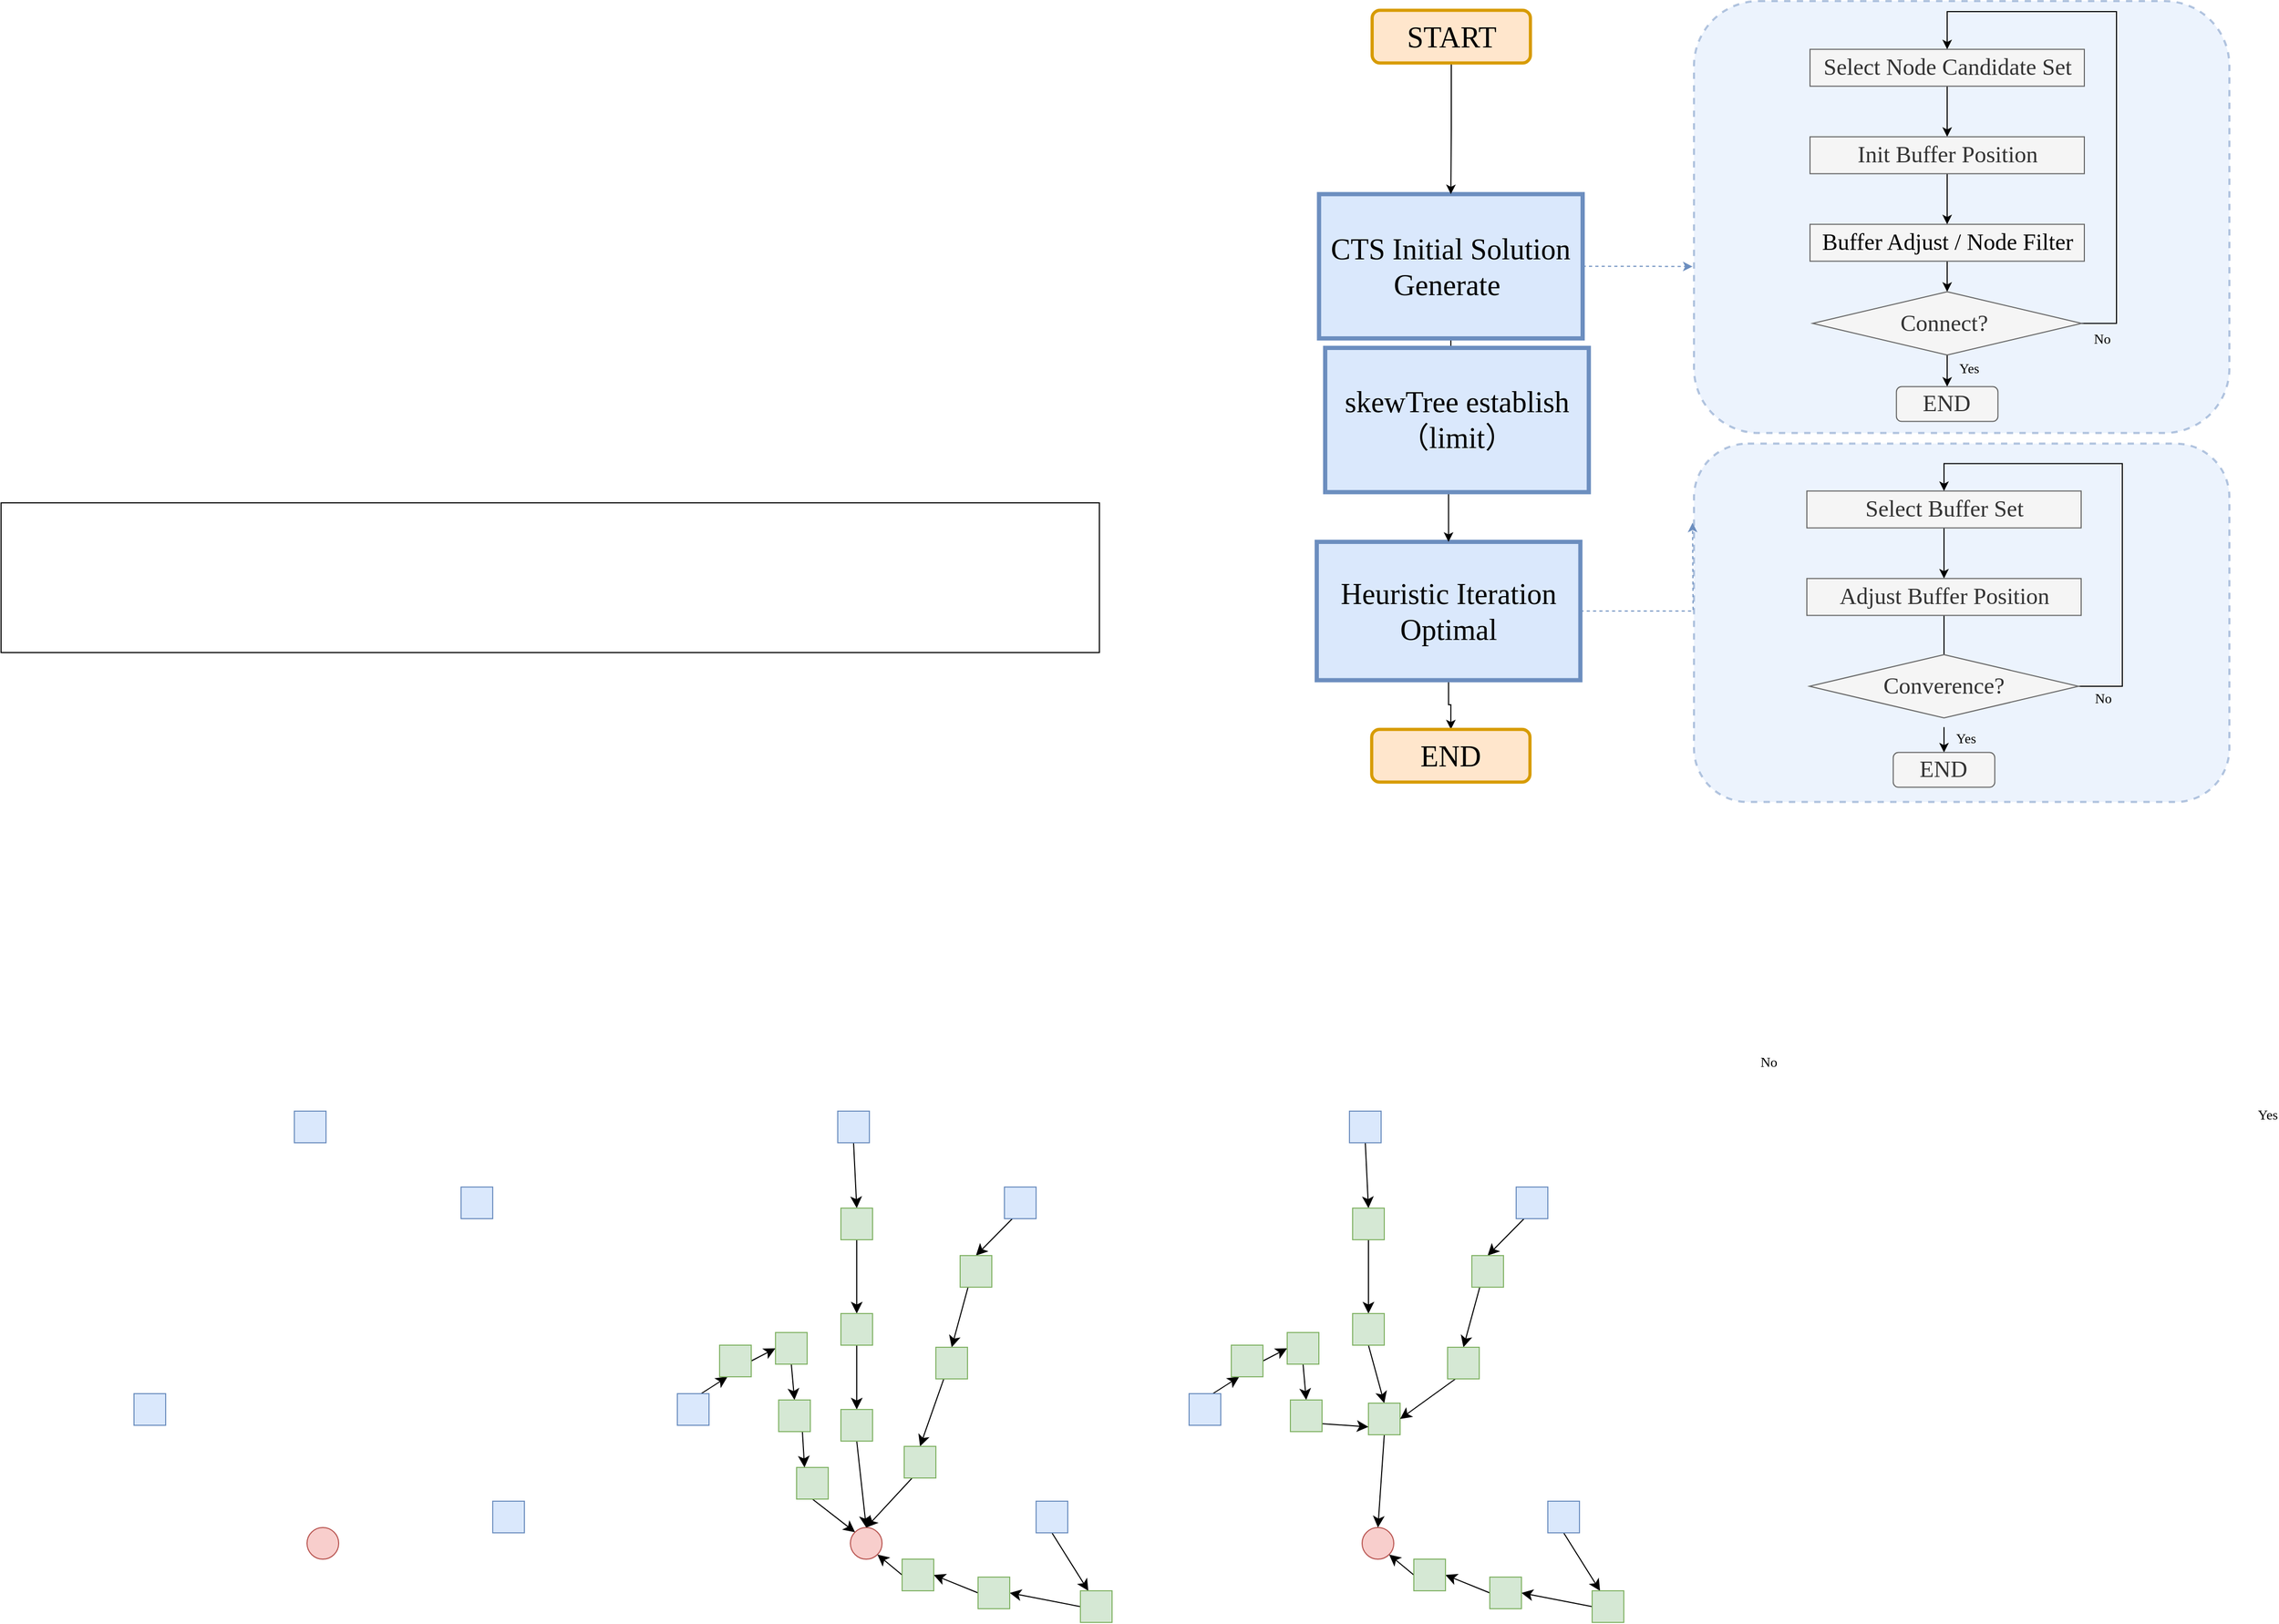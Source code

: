 <mxfile version="25.0.1">
  <diagram name="第 1 页" id="dASS6e9j6N8wEh0hIOC-">
    <mxGraphModel dx="3895" dy="4175" grid="0" gridSize="10" guides="1" tooltips="1" connect="1" arrows="1" fold="1" page="0" pageScale="1" pageWidth="827" pageHeight="1169" math="0" shadow="0">
      <root>
        <mxCell id="0" />
        <mxCell id="1" parent="0" />
        <mxCell id="iTxIIWtL8fAowcbIRyb4-96" value="" style="group" vertex="1" connectable="0" parent="1">
          <mxGeometry x="1105" y="-1247" width="931" height="762.27" as="geometry" />
        </mxCell>
        <mxCell id="iTxIIWtL8fAowcbIRyb4-97" value="" style="rounded=1;whiteSpace=wrap;html=1;fillColor=#dae8fc;strokeColor=#6c8ebf;strokeWidth=2;fontSize=22;fontFamily=Times New Roman;opacity=50;dashed=1;" vertex="1" parent="iTxIIWtL8fAowcbIRyb4-96">
          <mxGeometry x="395.5" y="419.77" width="507.5" height="340" as="geometry" />
        </mxCell>
        <mxCell id="iTxIIWtL8fAowcbIRyb4-98" value="" style="rounded=1;whiteSpace=wrap;html=1;fillColor=#dae8fc;strokeColor=#6c8ebf;strokeWidth=2;fontSize=22;fontFamily=Times New Roman;opacity=50;dashed=1;" vertex="1" parent="iTxIIWtL8fAowcbIRyb4-96">
          <mxGeometry x="395.5" width="507.5" height="409.77" as="geometry" />
        </mxCell>
        <mxCell id="iTxIIWtL8fAowcbIRyb4-99" style="edgeStyle=orthogonalEdgeStyle;rounded=0;orthogonalLoop=1;jettySize=auto;html=1;entryX=0.5;entryY=0;entryDx=0;entryDy=0;fontFamily=Times New Roman;fontSize=12;fontColor=default;" edge="1" parent="iTxIIWtL8fAowcbIRyb4-96" source="iTxIIWtL8fAowcbIRyb4-101" target="iTxIIWtL8fAowcbIRyb4-107">
          <mxGeometry relative="1" as="geometry" />
        </mxCell>
        <mxCell id="iTxIIWtL8fAowcbIRyb4-100" style="edgeStyle=orthogonalEdgeStyle;rounded=0;orthogonalLoop=1;jettySize=auto;html=1;exitX=1;exitY=0.5;exitDx=0;exitDy=0;dashed=1;fillColor=#dae8fc;strokeColor=#6c8ebf;" edge="1" parent="iTxIIWtL8fAowcbIRyb4-96" source="iTxIIWtL8fAowcbIRyb4-101">
          <mxGeometry relative="1" as="geometry">
            <mxPoint x="394.16" y="494.83" as="targetPoint" />
          </mxGeometry>
        </mxCell>
        <mxCell id="iTxIIWtL8fAowcbIRyb4-101" value="&lt;font style=&quot;font-size: 28px;&quot;&gt;Heuristic Iteration Optimal&lt;/font&gt;" style="rounded=0;whiteSpace=wrap;html=1;strokeColor=#6c8ebf;fontFamily=Times New Roman;fillColor=#dae8fc;strokeWidth=4;align=center;verticalAlign=middle;fontSize=12;fontColor=default;" vertex="1" parent="iTxIIWtL8fAowcbIRyb4-96">
          <mxGeometry x="38" y="513" width="249.84" height="131.23" as="geometry" />
        </mxCell>
        <mxCell id="iTxIIWtL8fAowcbIRyb4-102" style="edgeStyle=orthogonalEdgeStyle;rounded=0;orthogonalLoop=1;jettySize=auto;html=1;fontFamily=Times New Roman;fontSize=12;fontColor=default;" edge="1" parent="iTxIIWtL8fAowcbIRyb4-96" source="iTxIIWtL8fAowcbIRyb4-104" target="iTxIIWtL8fAowcbIRyb4-101">
          <mxGeometry relative="1" as="geometry" />
        </mxCell>
        <mxCell id="iTxIIWtL8fAowcbIRyb4-103" style="edgeStyle=orthogonalEdgeStyle;rounded=0;orthogonalLoop=1;jettySize=auto;html=1;exitX=1;exitY=0.5;exitDx=0;exitDy=0;fillColor=#dae8fc;strokeColor=#6c8ebf;dashed=1;" edge="1" parent="iTxIIWtL8fAowcbIRyb4-96" source="iTxIIWtL8fAowcbIRyb4-104">
          <mxGeometry relative="1" as="geometry">
            <mxPoint x="394.16" y="251.83" as="targetPoint" />
          </mxGeometry>
        </mxCell>
        <mxCell id="iTxIIWtL8fAowcbIRyb4-104" value="&lt;font style=&quot;font-size: 28px;&quot;&gt;CTS Initial Solution Generate&amp;nbsp;&lt;/font&gt;" style="rounded=0;whiteSpace=wrap;html=1;strokeColor=#6c8ebf;fontFamily=Times New Roman;strokeWidth=4;fillColor=#dae8fc;" vertex="1" parent="iTxIIWtL8fAowcbIRyb4-96">
          <mxGeometry x="40.16" y="183.16" width="249.84" height="136.84" as="geometry" />
        </mxCell>
        <mxCell id="iTxIIWtL8fAowcbIRyb4-105" style="edgeStyle=orthogonalEdgeStyle;rounded=0;orthogonalLoop=1;jettySize=auto;html=1;entryX=0.5;entryY=0;entryDx=0;entryDy=0;fontFamily=Times New Roman;fontSize=12;fontColor=default;" edge="1" parent="iTxIIWtL8fAowcbIRyb4-96" source="iTxIIWtL8fAowcbIRyb4-106" target="iTxIIWtL8fAowcbIRyb4-104">
          <mxGeometry relative="1" as="geometry" />
        </mxCell>
        <mxCell id="iTxIIWtL8fAowcbIRyb4-106" value="&lt;font style=&quot;font-size: 28px;&quot;&gt;START&lt;/font&gt;" style="rounded=1;whiteSpace=wrap;html=1;strokeColor=#d79b00;fontFamily=Times New Roman;fillColor=#ffe6cc;strokeWidth=3;" vertex="1" parent="iTxIIWtL8fAowcbIRyb4-96">
          <mxGeometry x="90.5" y="8.77" width="150" height="50" as="geometry" />
        </mxCell>
        <mxCell id="iTxIIWtL8fAowcbIRyb4-107" value="&lt;font style=&quot;font-size: 28px;&quot;&gt;END&lt;/font&gt;" style="rounded=1;whiteSpace=wrap;html=1;strokeColor=#d79b00;fontFamily=Times New Roman;align=center;verticalAlign=middle;fontSize=12;fillColor=#ffe6cc;strokeWidth=3;" vertex="1" parent="iTxIIWtL8fAowcbIRyb4-96">
          <mxGeometry x="90.08" y="690.83" width="150" height="50" as="geometry" />
        </mxCell>
        <mxCell id="iTxIIWtL8fAowcbIRyb4-108" style="edgeStyle=orthogonalEdgeStyle;rounded=0;orthogonalLoop=1;jettySize=auto;html=1;exitX=0.5;exitY=1;exitDx=0;exitDy=0;fontFamily=Times New Roman;" edge="1" parent="iTxIIWtL8fAowcbIRyb4-96" source="iTxIIWtL8fAowcbIRyb4-109" target="iTxIIWtL8fAowcbIRyb4-113">
          <mxGeometry relative="1" as="geometry" />
        </mxCell>
        <mxCell id="iTxIIWtL8fAowcbIRyb4-109" value="&lt;span&gt;Select Node Candidate Set&lt;/span&gt;" style="rounded=0;whiteSpace=wrap;html=1;strokeColor=#666666;fontFamily=Times New Roman;fontSize=22;fillColor=#f5f5f5;fontColor=#333333;" vertex="1" parent="iTxIIWtL8fAowcbIRyb4-96">
          <mxGeometry x="505.5" y="45.77" width="260" height="35" as="geometry" />
        </mxCell>
        <mxCell id="iTxIIWtL8fAowcbIRyb4-110" style="edgeStyle=orthogonalEdgeStyle;rounded=0;orthogonalLoop=1;jettySize=auto;html=1;exitX=0.5;exitY=1;exitDx=0;exitDy=0;fontFamily=Times New Roman;" edge="1" parent="iTxIIWtL8fAowcbIRyb4-96" source="iTxIIWtL8fAowcbIRyb4-111" target="iTxIIWtL8fAowcbIRyb4-118">
          <mxGeometry relative="1" as="geometry" />
        </mxCell>
        <mxCell id="iTxIIWtL8fAowcbIRyb4-111" value="&lt;span style=&quot;color: rgb(0, 0, 0); text-align: left;&quot;&gt;&lt;font face=&quot;Times New Roman&quot;&gt;Buffer Adjust / Node Filter&lt;/font&gt;&lt;/span&gt;" style="rounded=0;whiteSpace=wrap;html=1;strokeColor=#666666;fontFamily=Times New Roman;fontSize=22;fillColor=#f5f5f5;fontColor=#333333;align=center;verticalAlign=middle;" vertex="1" parent="iTxIIWtL8fAowcbIRyb4-96">
          <mxGeometry x="505.5" y="211.77" width="260" height="35" as="geometry" />
        </mxCell>
        <mxCell id="iTxIIWtL8fAowcbIRyb4-112" style="edgeStyle=orthogonalEdgeStyle;rounded=0;orthogonalLoop=1;jettySize=auto;html=1;exitX=0.5;exitY=1;exitDx=0;exitDy=0;fontFamily=Times New Roman;" edge="1" parent="iTxIIWtL8fAowcbIRyb4-96" source="iTxIIWtL8fAowcbIRyb4-113" target="iTxIIWtL8fAowcbIRyb4-111">
          <mxGeometry relative="1" as="geometry" />
        </mxCell>
        <mxCell id="iTxIIWtL8fAowcbIRyb4-113" value="Init Buffer Position" style="rounded=0;whiteSpace=wrap;html=1;strokeColor=#666666;fontFamily=Times New Roman;fontSize=22;fillColor=#f5f5f5;fontColor=#333333;" vertex="1" parent="iTxIIWtL8fAowcbIRyb4-96">
          <mxGeometry x="505.5" y="128.77" width="260" height="35" as="geometry" />
        </mxCell>
        <mxCell id="iTxIIWtL8fAowcbIRyb4-114" style="edgeStyle=orthogonalEdgeStyle;rounded=0;orthogonalLoop=1;jettySize=auto;html=1;exitX=0.5;exitY=1;exitDx=0;exitDy=0;entryX=0.5;entryY=0;entryDx=0;entryDy=0;fontFamily=Times New Roman;" edge="1" parent="iTxIIWtL8fAowcbIRyb4-96" source="iTxIIWtL8fAowcbIRyb4-118" target="iTxIIWtL8fAowcbIRyb4-119">
          <mxGeometry relative="1" as="geometry" />
        </mxCell>
        <mxCell id="iTxIIWtL8fAowcbIRyb4-115" value="&lt;font style=&quot;font-size: 13px;&quot;&gt;Yes&lt;/font&gt;" style="edgeLabel;html=1;align=center;verticalAlign=middle;resizable=0;points=[];fontFamily=Times New Roman;labelBackgroundColor=none;" vertex="1" connectable="0" parent="iTxIIWtL8fAowcbIRyb4-114">
          <mxGeometry x="-0.207" y="3" relative="1" as="geometry">
            <mxPoint x="17" as="offset" />
          </mxGeometry>
        </mxCell>
        <mxCell id="iTxIIWtL8fAowcbIRyb4-116" style="edgeStyle=orthogonalEdgeStyle;rounded=0;orthogonalLoop=1;jettySize=auto;html=1;exitX=1;exitY=0.5;exitDx=0;exitDy=0;fontFamily=Times New Roman;entryX=0.5;entryY=0;entryDx=0;entryDy=0;" edge="1" parent="iTxIIWtL8fAowcbIRyb4-96" source="iTxIIWtL8fAowcbIRyb4-118" target="iTxIIWtL8fAowcbIRyb4-109">
          <mxGeometry relative="1" as="geometry">
            <mxPoint x="635.5" y="19.77" as="targetPoint" />
            <Array as="points">
              <mxPoint x="796" y="306" />
              <mxPoint x="796" y="10" />
              <mxPoint x="636" y="10" />
            </Array>
          </mxGeometry>
        </mxCell>
        <mxCell id="iTxIIWtL8fAowcbIRyb4-117" value="No" style="edgeLabel;html=1;align=center;verticalAlign=middle;resizable=0;points=[];labelBackgroundColor=none;fontFamily=Times New Roman;fontSize=13;" vertex="1" connectable="0" parent="iTxIIWtL8fAowcbIRyb4-116">
          <mxGeometry x="-0.2" y="-1" relative="1" as="geometry">
            <mxPoint x="-15" y="191" as="offset" />
          </mxGeometry>
        </mxCell>
        <mxCell id="iTxIIWtL8fAowcbIRyb4-118" value="Connect?&amp;nbsp;" style="rhombus;whiteSpace=wrap;html=1;fontSize=22;fontFamily=Times New Roman;fillColor=#f5f5f5;fontColor=#333333;strokeColor=#666666;" vertex="1" parent="iTxIIWtL8fAowcbIRyb4-96">
          <mxGeometry x="508" y="275.77" width="255" height="60" as="geometry" />
        </mxCell>
        <mxCell id="iTxIIWtL8fAowcbIRyb4-119" value="&lt;span&gt;END&lt;/span&gt;" style="rounded=1;whiteSpace=wrap;html=1;strokeColor=#666666;fontFamily=Times New Roman;fontSize=22;fillColor=#f5f5f5;fontColor=#333333;" vertex="1" parent="iTxIIWtL8fAowcbIRyb4-96">
          <mxGeometry x="587.38" y="365.77" width="96.25" height="33" as="geometry" />
        </mxCell>
        <mxCell id="iTxIIWtL8fAowcbIRyb4-120" value="" style="group" vertex="1" connectable="0" parent="iTxIIWtL8fAowcbIRyb4-96">
          <mxGeometry x="502.5" y="428.77" width="308" height="317" as="geometry" />
        </mxCell>
        <mxCell id="iTxIIWtL8fAowcbIRyb4-121" style="edgeStyle=orthogonalEdgeStyle;rounded=0;orthogonalLoop=1;jettySize=auto;html=1;exitX=0.5;exitY=1;exitDx=0;exitDy=0;fontFamily=Times New Roman;" edge="1" parent="iTxIIWtL8fAowcbIRyb4-120" source="iTxIIWtL8fAowcbIRyb4-122" target="iTxIIWtL8fAowcbIRyb4-124">
          <mxGeometry relative="1" as="geometry" />
        </mxCell>
        <mxCell id="iTxIIWtL8fAowcbIRyb4-122" value="&lt;span&gt;Select Buffer Set&lt;/span&gt;" style="rounded=0;whiteSpace=wrap;html=1;strokeColor=#666666;fontFamily=Times New Roman;fontSize=22;container=0;fillColor=#f5f5f5;fontColor=#333333;" vertex="1" parent="iTxIIWtL8fAowcbIRyb4-120">
          <mxGeometry y="36" width="260" height="35" as="geometry" />
        </mxCell>
        <mxCell id="iTxIIWtL8fAowcbIRyb4-123" style="edgeStyle=orthogonalEdgeStyle;rounded=0;orthogonalLoop=1;jettySize=auto;html=1;exitX=0.5;exitY=1;exitDx=0;exitDy=0;fontFamily=Times New Roman;" edge="1" parent="iTxIIWtL8fAowcbIRyb4-120" source="iTxIIWtL8fAowcbIRyb4-124">
          <mxGeometry relative="1" as="geometry">
            <mxPoint x="130" y="202" as="targetPoint" />
          </mxGeometry>
        </mxCell>
        <mxCell id="iTxIIWtL8fAowcbIRyb4-124" value="&lt;span&gt;Adjust Buffer Position&lt;/span&gt;" style="rounded=0;whiteSpace=wrap;html=1;strokeColor=#666666;fontFamily=Times New Roman;fontSize=22;container=0;fillColor=#f5f5f5;fontColor=#333333;" vertex="1" parent="iTxIIWtL8fAowcbIRyb4-120">
          <mxGeometry y="119" width="260" height="35" as="geometry" />
        </mxCell>
        <mxCell id="iTxIIWtL8fAowcbIRyb4-125" style="edgeStyle=orthogonalEdgeStyle;rounded=0;orthogonalLoop=1;jettySize=auto;html=1;exitX=0.5;exitY=1;exitDx=0;exitDy=0;entryX=0.5;entryY=0;entryDx=0;entryDy=0;fontFamily=Times New Roman;" edge="1" parent="iTxIIWtL8fAowcbIRyb4-120" target="iTxIIWtL8fAowcbIRyb4-129">
          <mxGeometry relative="1" as="geometry">
            <mxPoint x="130" y="260" as="sourcePoint" />
          </mxGeometry>
        </mxCell>
        <mxCell id="iTxIIWtL8fAowcbIRyb4-126" value="Yes" style="edgeLabel;html=1;align=center;verticalAlign=middle;resizable=0;points=[];fontFamily=Times New Roman;container=0;labelBackgroundColor=none;fontSize=13;" vertex="1" connectable="0" parent="iTxIIWtL8fAowcbIRyb4-125">
          <mxGeometry x="-0.207" y="3" relative="1" as="geometry">
            <mxPoint x="17" as="offset" />
          </mxGeometry>
        </mxCell>
        <mxCell id="iTxIIWtL8fAowcbIRyb4-127" style="edgeStyle=orthogonalEdgeStyle;rounded=0;orthogonalLoop=1;jettySize=auto;html=1;exitX=1;exitY=0.5;exitDx=0;exitDy=0;fontFamily=Times New Roman;entryX=0.5;entryY=0;entryDx=0;entryDy=0;" edge="1" parent="iTxIIWtL8fAowcbIRyb4-120" source="iTxIIWtL8fAowcbIRyb4-130" target="iTxIIWtL8fAowcbIRyb4-122">
          <mxGeometry relative="1" as="geometry">
            <mxPoint x="130" y="10" as="targetPoint" />
            <Array as="points">
              <mxPoint x="299" y="221" />
              <mxPoint x="299" y="10" />
              <mxPoint x="130" y="10" />
            </Array>
            <mxPoint x="257.5" y="302" as="sourcePoint" />
          </mxGeometry>
        </mxCell>
        <mxCell id="iTxIIWtL8fAowcbIRyb4-128" value="No" style="edgeLabel;html=1;align=center;verticalAlign=middle;resizable=0;points=[];labelBackgroundColor=none;fontFamily=Times New Roman;fontSize=13;" vertex="1" connectable="0" parent="iTxIIWtL8fAowcbIRyb4-127">
          <mxGeometry x="-0.215" y="2" relative="1" as="geometry">
            <mxPoint x="-17" y="145" as="offset" />
          </mxGeometry>
        </mxCell>
        <mxCell id="iTxIIWtL8fAowcbIRyb4-129" value="&lt;span&gt;END&lt;/span&gt;" style="rounded=1;whiteSpace=wrap;html=1;strokeColor=#666666;fontFamily=Times New Roman;fontSize=22;container=0;fillColor=#f5f5f5;fontColor=#333333;" vertex="1" parent="iTxIIWtL8fAowcbIRyb4-120">
          <mxGeometry x="81.88" y="284" width="96.25" height="33" as="geometry" />
        </mxCell>
        <mxCell id="iTxIIWtL8fAowcbIRyb4-130" value="Converence?" style="rhombus;whiteSpace=wrap;html=1;fontSize=22;fontFamily=Times New Roman;fillColor=#f5f5f5;fontColor=#333333;strokeColor=#666666;" vertex="1" parent="iTxIIWtL8fAowcbIRyb4-120">
          <mxGeometry x="2.5" y="191.23" width="255" height="60" as="geometry" />
        </mxCell>
        <mxCell id="iTxIIWtL8fAowcbIRyb4-168" value="&lt;font style=&quot;font-size: 28px;&quot;&gt;skewTree establish&lt;br&gt;（limit）&lt;/font&gt;" style="rounded=0;whiteSpace=wrap;html=1;strokeColor=#6c8ebf;fontFamily=Times New Roman;strokeWidth=4;fillColor=#dae8fc;" vertex="1" parent="iTxIIWtL8fAowcbIRyb4-96">
          <mxGeometry x="46" y="329.0" width="249.84" height="136.84" as="geometry" />
        </mxCell>
        <mxCell id="iTxIIWtL8fAowcbIRyb4-131" value="No" style="edgeLabel;html=1;align=center;verticalAlign=middle;resizable=0;points=[];labelBackgroundColor=none;fontFamily=Times New Roman;fontSize=13;" vertex="1" connectable="0" parent="1">
          <mxGeometry x="1449.42" y="-718.167" as="geometry">
            <mxPoint x="121" y="477" as="offset" />
          </mxGeometry>
        </mxCell>
        <mxCell id="iTxIIWtL8fAowcbIRyb4-132" value="Yes" style="edgeLabel;html=1;align=center;verticalAlign=middle;resizable=0;points=[];labelBackgroundColor=none;fontFamily=Times New Roman;fontSize=13;" vertex="1" connectable="0" parent="1">
          <mxGeometry x="1923.16" y="-668.167" as="geometry">
            <mxPoint x="121" y="477" as="offset" />
          </mxGeometry>
        </mxCell>
        <mxCell id="iTxIIWtL8fAowcbIRyb4-183" value="" style="rounded=0;whiteSpace=wrap;html=1;" vertex="1" parent="1">
          <mxGeometry x="-104" y="-771" width="1041" height="142" as="geometry" />
        </mxCell>
        <mxCell id="iTxIIWtL8fAowcbIRyb4-268" value="" style="group" vertex="1" connectable="0" parent="1">
          <mxGeometry x="537" y="-194" width="412" height="485" as="geometry" />
        </mxCell>
        <mxCell id="iTxIIWtL8fAowcbIRyb4-29" style="edgeStyle=none;curved=1;rounded=0;orthogonalLoop=1;jettySize=auto;html=1;exitX=0.5;exitY=1;exitDx=0;exitDy=0;entryX=0.5;entryY=0;entryDx=0;entryDy=0;fontSize=12;startSize=8;endSize=8;" edge="1" parent="iTxIIWtL8fAowcbIRyb4-268" source="iTxIIWtL8fAowcbIRyb4-20" target="iTxIIWtL8fAowcbIRyb4-26">
          <mxGeometry relative="1" as="geometry" />
        </mxCell>
        <mxCell id="iTxIIWtL8fAowcbIRyb4-20" value="" style="rounded=0;whiteSpace=wrap;html=1;fillColor=#dae8fc;strokeColor=#6c8ebf;" vertex="1" parent="iTxIIWtL8fAowcbIRyb4-268">
          <mxGeometry x="152" width="30" height="30" as="geometry" />
        </mxCell>
        <mxCell id="iTxIIWtL8fAowcbIRyb4-225" style="edgeStyle=none;curved=1;rounded=0;orthogonalLoop=1;jettySize=auto;html=1;exitX=0.25;exitY=1;exitDx=0;exitDy=0;entryX=0.5;entryY=0;entryDx=0;entryDy=0;fontSize=12;startSize=8;endSize=8;" edge="1" parent="iTxIIWtL8fAowcbIRyb4-268" source="iTxIIWtL8fAowcbIRyb4-21" target="iTxIIWtL8fAowcbIRyb4-197">
          <mxGeometry relative="1" as="geometry" />
        </mxCell>
        <mxCell id="iTxIIWtL8fAowcbIRyb4-21" value="" style="rounded=0;whiteSpace=wrap;html=1;fillColor=#dae8fc;strokeColor=#6c8ebf;" vertex="1" parent="iTxIIWtL8fAowcbIRyb4-268">
          <mxGeometry x="310" y="72" width="30" height="30" as="geometry" />
        </mxCell>
        <mxCell id="iTxIIWtL8fAowcbIRyb4-211" style="edgeStyle=none;curved=1;rounded=0;orthogonalLoop=1;jettySize=auto;html=1;exitX=0.75;exitY=0;exitDx=0;exitDy=0;entryX=0.25;entryY=1;entryDx=0;entryDy=0;fontSize=12;startSize=8;endSize=8;" edge="1" parent="iTxIIWtL8fAowcbIRyb4-268" source="iTxIIWtL8fAowcbIRyb4-23" target="iTxIIWtL8fAowcbIRyb4-191">
          <mxGeometry relative="1" as="geometry" />
        </mxCell>
        <mxCell id="iTxIIWtL8fAowcbIRyb4-23" value="" style="rounded=0;whiteSpace=wrap;html=1;fillColor=#dae8fc;strokeColor=#6c8ebf;" vertex="1" parent="iTxIIWtL8fAowcbIRyb4-268">
          <mxGeometry y="268" width="30" height="30" as="geometry" />
        </mxCell>
        <mxCell id="iTxIIWtL8fAowcbIRyb4-24" value="" style="ellipse;whiteSpace=wrap;html=1;aspect=fixed;fillColor=#f8cecc;strokeColor=#b85450;" vertex="1" parent="iTxIIWtL8fAowcbIRyb4-268">
          <mxGeometry x="164" y="395" width="30" height="30" as="geometry" />
        </mxCell>
        <mxCell id="iTxIIWtL8fAowcbIRyb4-229" style="edgeStyle=none;curved=1;rounded=0;orthogonalLoop=1;jettySize=auto;html=1;exitX=0.5;exitY=1;exitDx=0;exitDy=0;entryX=0.25;entryY=0;entryDx=0;entryDy=0;fontSize=12;startSize=8;endSize=8;" edge="1" parent="iTxIIWtL8fAowcbIRyb4-268" source="iTxIIWtL8fAowcbIRyb4-25" target="iTxIIWtL8fAowcbIRyb4-201">
          <mxGeometry relative="1" as="geometry" />
        </mxCell>
        <mxCell id="iTxIIWtL8fAowcbIRyb4-25" value="" style="rounded=0;whiteSpace=wrap;html=1;fillColor=#dae8fc;strokeColor=#6c8ebf;" vertex="1" parent="iTxIIWtL8fAowcbIRyb4-268">
          <mxGeometry x="340" y="370" width="30" height="30" as="geometry" />
        </mxCell>
        <mxCell id="iTxIIWtL8fAowcbIRyb4-30" style="edgeStyle=none;curved=1;rounded=0;orthogonalLoop=1;jettySize=auto;html=1;exitX=0.5;exitY=1;exitDx=0;exitDy=0;entryX=0.5;entryY=0;entryDx=0;entryDy=0;fontSize=12;startSize=8;endSize=8;" edge="1" parent="iTxIIWtL8fAowcbIRyb4-268" source="iTxIIWtL8fAowcbIRyb4-26" target="iTxIIWtL8fAowcbIRyb4-27">
          <mxGeometry relative="1" as="geometry" />
        </mxCell>
        <mxCell id="iTxIIWtL8fAowcbIRyb4-26" value="" style="rounded=0;whiteSpace=wrap;html=1;fillColor=#d5e8d4;strokeColor=#82b366;" vertex="1" parent="iTxIIWtL8fAowcbIRyb4-268">
          <mxGeometry x="155" y="92" width="30" height="30" as="geometry" />
        </mxCell>
        <mxCell id="iTxIIWtL8fAowcbIRyb4-31" style="edgeStyle=none;curved=1;rounded=0;orthogonalLoop=1;jettySize=auto;html=1;exitX=0.5;exitY=1;exitDx=0;exitDy=0;entryX=0.5;entryY=0;entryDx=0;entryDy=0;fontSize=12;startSize=8;endSize=8;" edge="1" parent="iTxIIWtL8fAowcbIRyb4-268" source="iTxIIWtL8fAowcbIRyb4-27" target="iTxIIWtL8fAowcbIRyb4-28">
          <mxGeometry relative="1" as="geometry" />
        </mxCell>
        <mxCell id="iTxIIWtL8fAowcbIRyb4-27" value="" style="rounded=0;whiteSpace=wrap;html=1;fillColor=#d5e8d4;strokeColor=#82b366;" vertex="1" parent="iTxIIWtL8fAowcbIRyb4-268">
          <mxGeometry x="155" y="192" width="30" height="30" as="geometry" />
        </mxCell>
        <mxCell id="iTxIIWtL8fAowcbIRyb4-32" style="edgeStyle=none;curved=1;rounded=0;orthogonalLoop=1;jettySize=auto;html=1;exitX=0.5;exitY=1;exitDx=0;exitDy=0;fontSize=12;startSize=8;endSize=8;entryX=0.5;entryY=0;entryDx=0;entryDy=0;" edge="1" parent="iTxIIWtL8fAowcbIRyb4-268" source="iTxIIWtL8fAowcbIRyb4-28" target="iTxIIWtL8fAowcbIRyb4-24">
          <mxGeometry relative="1" as="geometry">
            <mxPoint x="179" y="401" as="targetPoint" />
          </mxGeometry>
        </mxCell>
        <mxCell id="iTxIIWtL8fAowcbIRyb4-28" value="" style="rounded=0;whiteSpace=wrap;html=1;fillColor=#d5e8d4;strokeColor=#82b366;" vertex="1" parent="iTxIIWtL8fAowcbIRyb4-268">
          <mxGeometry x="155" y="283" width="30" height="30" as="geometry" />
        </mxCell>
        <mxCell id="iTxIIWtL8fAowcbIRyb4-217" style="edgeStyle=none;curved=1;rounded=0;orthogonalLoop=1;jettySize=auto;html=1;exitX=1;exitY=0.5;exitDx=0;exitDy=0;entryX=0;entryY=0.5;entryDx=0;entryDy=0;fontSize=12;startSize=8;endSize=8;" edge="1" parent="iTxIIWtL8fAowcbIRyb4-268" source="iTxIIWtL8fAowcbIRyb4-191" target="iTxIIWtL8fAowcbIRyb4-192">
          <mxGeometry relative="1" as="geometry" />
        </mxCell>
        <mxCell id="iTxIIWtL8fAowcbIRyb4-191" value="" style="rounded=0;whiteSpace=wrap;html=1;fillColor=#d5e8d4;strokeColor=#82b366;" vertex="1" parent="iTxIIWtL8fAowcbIRyb4-268">
          <mxGeometry x="40" y="222" width="30" height="30" as="geometry" />
        </mxCell>
        <mxCell id="iTxIIWtL8fAowcbIRyb4-220" style="edgeStyle=none;curved=1;rounded=0;orthogonalLoop=1;jettySize=auto;html=1;exitX=0.5;exitY=1;exitDx=0;exitDy=0;entryX=0.5;entryY=0;entryDx=0;entryDy=0;fontSize=12;startSize=8;endSize=8;" edge="1" parent="iTxIIWtL8fAowcbIRyb4-268" source="iTxIIWtL8fAowcbIRyb4-192" target="iTxIIWtL8fAowcbIRyb4-196">
          <mxGeometry relative="1" as="geometry" />
        </mxCell>
        <mxCell id="iTxIIWtL8fAowcbIRyb4-192" value="" style="rounded=0;whiteSpace=wrap;html=1;fillColor=#d5e8d4;strokeColor=#82b366;" vertex="1" parent="iTxIIWtL8fAowcbIRyb4-268">
          <mxGeometry x="93" y="210" width="30" height="30" as="geometry" />
        </mxCell>
        <mxCell id="iTxIIWtL8fAowcbIRyb4-222" style="edgeStyle=none;curved=1;rounded=0;orthogonalLoop=1;jettySize=auto;html=1;exitX=0.5;exitY=1;exitDx=0;exitDy=0;entryX=0;entryY=0;entryDx=0;entryDy=0;fontSize=12;startSize=8;endSize=8;" edge="1" parent="iTxIIWtL8fAowcbIRyb4-268" source="iTxIIWtL8fAowcbIRyb4-193" target="iTxIIWtL8fAowcbIRyb4-24">
          <mxGeometry relative="1" as="geometry" />
        </mxCell>
        <mxCell id="iTxIIWtL8fAowcbIRyb4-193" value="" style="rounded=0;whiteSpace=wrap;html=1;fillColor=#d5e8d4;strokeColor=#82b366;" vertex="1" parent="iTxIIWtL8fAowcbIRyb4-268">
          <mxGeometry x="113" y="338" width="30" height="30" as="geometry" />
        </mxCell>
        <mxCell id="iTxIIWtL8fAowcbIRyb4-224" style="edgeStyle=none;curved=1;rounded=0;orthogonalLoop=1;jettySize=auto;html=1;exitX=0.75;exitY=1;exitDx=0;exitDy=0;entryX=0.25;entryY=0;entryDx=0;entryDy=0;fontSize=12;startSize=8;endSize=8;" edge="1" parent="iTxIIWtL8fAowcbIRyb4-268" source="iTxIIWtL8fAowcbIRyb4-196" target="iTxIIWtL8fAowcbIRyb4-193">
          <mxGeometry relative="1" as="geometry" />
        </mxCell>
        <mxCell id="iTxIIWtL8fAowcbIRyb4-196" value="" style="rounded=0;whiteSpace=wrap;html=1;fillColor=#d5e8d4;strokeColor=#82b366;" vertex="1" parent="iTxIIWtL8fAowcbIRyb4-268">
          <mxGeometry x="96" y="274" width="30" height="30" as="geometry" />
        </mxCell>
        <mxCell id="iTxIIWtL8fAowcbIRyb4-226" style="edgeStyle=none;curved=1;rounded=0;orthogonalLoop=1;jettySize=auto;html=1;exitX=0.25;exitY=1;exitDx=0;exitDy=0;entryX=0.5;entryY=0;entryDx=0;entryDy=0;fontSize=12;startSize=8;endSize=8;" edge="1" parent="iTxIIWtL8fAowcbIRyb4-268" source="iTxIIWtL8fAowcbIRyb4-197" target="iTxIIWtL8fAowcbIRyb4-198">
          <mxGeometry relative="1" as="geometry" />
        </mxCell>
        <mxCell id="iTxIIWtL8fAowcbIRyb4-197" value="" style="rounded=0;whiteSpace=wrap;html=1;fillColor=#d5e8d4;strokeColor=#82b366;" vertex="1" parent="iTxIIWtL8fAowcbIRyb4-268">
          <mxGeometry x="268" y="137" width="30" height="30" as="geometry" />
        </mxCell>
        <mxCell id="iTxIIWtL8fAowcbIRyb4-227" style="edgeStyle=none;curved=1;rounded=0;orthogonalLoop=1;jettySize=auto;html=1;exitX=0.25;exitY=1;exitDx=0;exitDy=0;entryX=0.5;entryY=0;entryDx=0;entryDy=0;fontSize=12;startSize=8;endSize=8;" edge="1" parent="iTxIIWtL8fAowcbIRyb4-268" source="iTxIIWtL8fAowcbIRyb4-198" target="iTxIIWtL8fAowcbIRyb4-199">
          <mxGeometry relative="1" as="geometry" />
        </mxCell>
        <mxCell id="iTxIIWtL8fAowcbIRyb4-198" value="" style="rounded=0;whiteSpace=wrap;html=1;fillColor=#d5e8d4;strokeColor=#82b366;" vertex="1" parent="iTxIIWtL8fAowcbIRyb4-268">
          <mxGeometry x="245" y="224" width="30" height="30" as="geometry" />
        </mxCell>
        <mxCell id="iTxIIWtL8fAowcbIRyb4-228" style="edgeStyle=none;curved=1;rounded=0;orthogonalLoop=1;jettySize=auto;html=1;exitX=0.25;exitY=1;exitDx=0;exitDy=0;fontSize=12;startSize=8;endSize=8;" edge="1" parent="iTxIIWtL8fAowcbIRyb4-268" source="iTxIIWtL8fAowcbIRyb4-199">
          <mxGeometry relative="1" as="geometry">
            <mxPoint x="179.015" y="394.949" as="targetPoint" />
          </mxGeometry>
        </mxCell>
        <mxCell id="iTxIIWtL8fAowcbIRyb4-199" value="" style="rounded=0;whiteSpace=wrap;html=1;fillColor=#d5e8d4;strokeColor=#82b366;" vertex="1" parent="iTxIIWtL8fAowcbIRyb4-268">
          <mxGeometry x="215" y="318" width="30" height="30" as="geometry" />
        </mxCell>
        <mxCell id="iTxIIWtL8fAowcbIRyb4-230" style="edgeStyle=none;curved=1;rounded=0;orthogonalLoop=1;jettySize=auto;html=1;exitX=0;exitY=0.5;exitDx=0;exitDy=0;entryX=1;entryY=0.5;entryDx=0;entryDy=0;fontSize=12;startSize=8;endSize=8;" edge="1" parent="iTxIIWtL8fAowcbIRyb4-268" source="iTxIIWtL8fAowcbIRyb4-201" target="iTxIIWtL8fAowcbIRyb4-202">
          <mxGeometry relative="1" as="geometry" />
        </mxCell>
        <mxCell id="iTxIIWtL8fAowcbIRyb4-201" value="" style="rounded=0;whiteSpace=wrap;html=1;fillColor=#d5e8d4;strokeColor=#82b366;" vertex="1" parent="iTxIIWtL8fAowcbIRyb4-268">
          <mxGeometry x="382" y="455" width="30" height="30" as="geometry" />
        </mxCell>
        <mxCell id="iTxIIWtL8fAowcbIRyb4-231" style="edgeStyle=none;curved=1;rounded=0;orthogonalLoop=1;jettySize=auto;html=1;exitX=0;exitY=0.5;exitDx=0;exitDy=0;entryX=1;entryY=0.5;entryDx=0;entryDy=0;fontSize=12;startSize=8;endSize=8;" edge="1" parent="iTxIIWtL8fAowcbIRyb4-268" source="iTxIIWtL8fAowcbIRyb4-202" target="iTxIIWtL8fAowcbIRyb4-203">
          <mxGeometry relative="1" as="geometry" />
        </mxCell>
        <mxCell id="iTxIIWtL8fAowcbIRyb4-202" value="" style="rounded=0;whiteSpace=wrap;html=1;fillColor=#d5e8d4;strokeColor=#82b366;" vertex="1" parent="iTxIIWtL8fAowcbIRyb4-268">
          <mxGeometry x="285" y="442" width="30" height="30" as="geometry" />
        </mxCell>
        <mxCell id="iTxIIWtL8fAowcbIRyb4-232" style="edgeStyle=none;curved=1;rounded=0;orthogonalLoop=1;jettySize=auto;html=1;exitX=0;exitY=0.5;exitDx=0;exitDy=0;entryX=1;entryY=1;entryDx=0;entryDy=0;fontSize=12;startSize=8;endSize=8;" edge="1" parent="iTxIIWtL8fAowcbIRyb4-268" source="iTxIIWtL8fAowcbIRyb4-203" target="iTxIIWtL8fAowcbIRyb4-24">
          <mxGeometry relative="1" as="geometry" />
        </mxCell>
        <mxCell id="iTxIIWtL8fAowcbIRyb4-203" value="" style="rounded=0;whiteSpace=wrap;html=1;fillColor=#d5e8d4;strokeColor=#82b366;" vertex="1" parent="iTxIIWtL8fAowcbIRyb4-268">
          <mxGeometry x="213" y="425" width="30" height="30" as="geometry" />
        </mxCell>
        <mxCell id="iTxIIWtL8fAowcbIRyb4-269" value="" style="group" vertex="1" connectable="0" parent="1">
          <mxGeometry x="22" y="-194" width="412" height="485" as="geometry" />
        </mxCell>
        <mxCell id="iTxIIWtL8fAowcbIRyb4-271" value="" style="rounded=0;whiteSpace=wrap;html=1;fillColor=#dae8fc;strokeColor=#6c8ebf;" vertex="1" parent="iTxIIWtL8fAowcbIRyb4-269">
          <mxGeometry x="152" width="30" height="30" as="geometry" />
        </mxCell>
        <mxCell id="iTxIIWtL8fAowcbIRyb4-273" value="" style="rounded=0;whiteSpace=wrap;html=1;fillColor=#dae8fc;strokeColor=#6c8ebf;" vertex="1" parent="iTxIIWtL8fAowcbIRyb4-269">
          <mxGeometry x="310" y="72" width="30" height="30" as="geometry" />
        </mxCell>
        <mxCell id="iTxIIWtL8fAowcbIRyb4-275" value="" style="rounded=0;whiteSpace=wrap;html=1;fillColor=#dae8fc;strokeColor=#6c8ebf;" vertex="1" parent="iTxIIWtL8fAowcbIRyb4-269">
          <mxGeometry y="268" width="30" height="30" as="geometry" />
        </mxCell>
        <mxCell id="iTxIIWtL8fAowcbIRyb4-276" value="" style="ellipse;whiteSpace=wrap;html=1;aspect=fixed;fillColor=#f8cecc;strokeColor=#b85450;" vertex="1" parent="iTxIIWtL8fAowcbIRyb4-269">
          <mxGeometry x="164" y="395" width="30" height="30" as="geometry" />
        </mxCell>
        <mxCell id="iTxIIWtL8fAowcbIRyb4-278" value="" style="rounded=0;whiteSpace=wrap;html=1;fillColor=#dae8fc;strokeColor=#6c8ebf;" vertex="1" parent="iTxIIWtL8fAowcbIRyb4-269">
          <mxGeometry x="340" y="370" width="30" height="30" as="geometry" />
        </mxCell>
        <mxCell id="iTxIIWtL8fAowcbIRyb4-312" value="" style="group" vertex="1" connectable="0" parent="1">
          <mxGeometry x="1022" y="-194" width="412" height="485" as="geometry" />
        </mxCell>
        <mxCell id="iTxIIWtL8fAowcbIRyb4-313" style="edgeStyle=none;curved=1;rounded=0;orthogonalLoop=1;jettySize=auto;html=1;exitX=0.5;exitY=1;exitDx=0;exitDy=0;entryX=0.5;entryY=0;entryDx=0;entryDy=0;fontSize=12;startSize=8;endSize=8;" edge="1" parent="iTxIIWtL8fAowcbIRyb4-312" source="iTxIIWtL8fAowcbIRyb4-314" target="iTxIIWtL8fAowcbIRyb4-323">
          <mxGeometry relative="1" as="geometry" />
        </mxCell>
        <mxCell id="iTxIIWtL8fAowcbIRyb4-314" value="" style="rounded=0;whiteSpace=wrap;html=1;fillColor=#dae8fc;strokeColor=#6c8ebf;" vertex="1" parent="iTxIIWtL8fAowcbIRyb4-312">
          <mxGeometry x="152" width="30" height="30" as="geometry" />
        </mxCell>
        <mxCell id="iTxIIWtL8fAowcbIRyb4-315" style="edgeStyle=none;curved=1;rounded=0;orthogonalLoop=1;jettySize=auto;html=1;exitX=0.25;exitY=1;exitDx=0;exitDy=0;entryX=0.5;entryY=0;entryDx=0;entryDy=0;fontSize=12;startSize=8;endSize=8;" edge="1" parent="iTxIIWtL8fAowcbIRyb4-312" source="iTxIIWtL8fAowcbIRyb4-316" target="iTxIIWtL8fAowcbIRyb4-337">
          <mxGeometry relative="1" as="geometry" />
        </mxCell>
        <mxCell id="iTxIIWtL8fAowcbIRyb4-316" value="" style="rounded=0;whiteSpace=wrap;html=1;fillColor=#dae8fc;strokeColor=#6c8ebf;" vertex="1" parent="iTxIIWtL8fAowcbIRyb4-312">
          <mxGeometry x="310" y="72" width="30" height="30" as="geometry" />
        </mxCell>
        <mxCell id="iTxIIWtL8fAowcbIRyb4-317" style="edgeStyle=none;curved=1;rounded=0;orthogonalLoop=1;jettySize=auto;html=1;exitX=0.75;exitY=0;exitDx=0;exitDy=0;entryX=0.25;entryY=1;entryDx=0;entryDy=0;fontSize=12;startSize=8;endSize=8;" edge="1" parent="iTxIIWtL8fAowcbIRyb4-312" source="iTxIIWtL8fAowcbIRyb4-318" target="iTxIIWtL8fAowcbIRyb4-329">
          <mxGeometry relative="1" as="geometry" />
        </mxCell>
        <mxCell id="iTxIIWtL8fAowcbIRyb4-318" value="" style="rounded=0;whiteSpace=wrap;html=1;fillColor=#dae8fc;strokeColor=#6c8ebf;" vertex="1" parent="iTxIIWtL8fAowcbIRyb4-312">
          <mxGeometry y="268" width="30" height="30" as="geometry" />
        </mxCell>
        <mxCell id="iTxIIWtL8fAowcbIRyb4-319" value="" style="ellipse;whiteSpace=wrap;html=1;aspect=fixed;fillColor=#f8cecc;strokeColor=#b85450;" vertex="1" parent="iTxIIWtL8fAowcbIRyb4-312">
          <mxGeometry x="164" y="395" width="30" height="30" as="geometry" />
        </mxCell>
        <mxCell id="iTxIIWtL8fAowcbIRyb4-320" style="edgeStyle=none;curved=1;rounded=0;orthogonalLoop=1;jettySize=auto;html=1;exitX=0.5;exitY=1;exitDx=0;exitDy=0;entryX=0.25;entryY=0;entryDx=0;entryDy=0;fontSize=12;startSize=8;endSize=8;" edge="1" parent="iTxIIWtL8fAowcbIRyb4-312" source="iTxIIWtL8fAowcbIRyb4-321" target="iTxIIWtL8fAowcbIRyb4-343">
          <mxGeometry relative="1" as="geometry" />
        </mxCell>
        <mxCell id="iTxIIWtL8fAowcbIRyb4-321" value="" style="rounded=0;whiteSpace=wrap;html=1;fillColor=#dae8fc;strokeColor=#6c8ebf;" vertex="1" parent="iTxIIWtL8fAowcbIRyb4-312">
          <mxGeometry x="340" y="370" width="30" height="30" as="geometry" />
        </mxCell>
        <mxCell id="iTxIIWtL8fAowcbIRyb4-322" style="edgeStyle=none;curved=1;rounded=0;orthogonalLoop=1;jettySize=auto;html=1;exitX=0.5;exitY=1;exitDx=0;exitDy=0;entryX=0.5;entryY=0;entryDx=0;entryDy=0;fontSize=12;startSize=8;endSize=8;" edge="1" parent="iTxIIWtL8fAowcbIRyb4-312" source="iTxIIWtL8fAowcbIRyb4-323" target="iTxIIWtL8fAowcbIRyb4-325">
          <mxGeometry relative="1" as="geometry" />
        </mxCell>
        <mxCell id="iTxIIWtL8fAowcbIRyb4-323" value="" style="rounded=0;whiteSpace=wrap;html=1;fillColor=#d5e8d4;strokeColor=#82b366;" vertex="1" parent="iTxIIWtL8fAowcbIRyb4-312">
          <mxGeometry x="155" y="92" width="30" height="30" as="geometry" />
        </mxCell>
        <mxCell id="iTxIIWtL8fAowcbIRyb4-324" style="edgeStyle=none;curved=1;rounded=0;orthogonalLoop=1;jettySize=auto;html=1;exitX=0.5;exitY=1;exitDx=0;exitDy=0;entryX=0.5;entryY=0;entryDx=0;entryDy=0;fontSize=12;startSize=8;endSize=8;" edge="1" parent="iTxIIWtL8fAowcbIRyb4-312" source="iTxIIWtL8fAowcbIRyb4-325" target="iTxIIWtL8fAowcbIRyb4-327">
          <mxGeometry relative="1" as="geometry" />
        </mxCell>
        <mxCell id="iTxIIWtL8fAowcbIRyb4-325" value="" style="rounded=0;whiteSpace=wrap;html=1;fillColor=#d5e8d4;strokeColor=#82b366;" vertex="1" parent="iTxIIWtL8fAowcbIRyb4-312">
          <mxGeometry x="155" y="192" width="30" height="30" as="geometry" />
        </mxCell>
        <mxCell id="iTxIIWtL8fAowcbIRyb4-326" style="edgeStyle=none;curved=1;rounded=0;orthogonalLoop=1;jettySize=auto;html=1;exitX=0.5;exitY=1;exitDx=0;exitDy=0;fontSize=12;startSize=8;endSize=8;entryX=0.5;entryY=0;entryDx=0;entryDy=0;" edge="1" parent="iTxIIWtL8fAowcbIRyb4-312" source="iTxIIWtL8fAowcbIRyb4-327" target="iTxIIWtL8fAowcbIRyb4-319">
          <mxGeometry relative="1" as="geometry">
            <mxPoint x="179" y="401" as="targetPoint" />
          </mxGeometry>
        </mxCell>
        <mxCell id="iTxIIWtL8fAowcbIRyb4-327" value="" style="rounded=0;whiteSpace=wrap;html=1;fillColor=#d5e8d4;strokeColor=#82b366;" vertex="1" parent="iTxIIWtL8fAowcbIRyb4-312">
          <mxGeometry x="170" y="277" width="30" height="30" as="geometry" />
        </mxCell>
        <mxCell id="iTxIIWtL8fAowcbIRyb4-328" style="edgeStyle=none;curved=1;rounded=0;orthogonalLoop=1;jettySize=auto;html=1;exitX=1;exitY=0.5;exitDx=0;exitDy=0;entryX=0;entryY=0.5;entryDx=0;entryDy=0;fontSize=12;startSize=8;endSize=8;" edge="1" parent="iTxIIWtL8fAowcbIRyb4-312" source="iTxIIWtL8fAowcbIRyb4-329" target="iTxIIWtL8fAowcbIRyb4-331">
          <mxGeometry relative="1" as="geometry" />
        </mxCell>
        <mxCell id="iTxIIWtL8fAowcbIRyb4-329" value="" style="rounded=0;whiteSpace=wrap;html=1;fillColor=#d5e8d4;strokeColor=#82b366;" vertex="1" parent="iTxIIWtL8fAowcbIRyb4-312">
          <mxGeometry x="40" y="222" width="30" height="30" as="geometry" />
        </mxCell>
        <mxCell id="iTxIIWtL8fAowcbIRyb4-330" style="edgeStyle=none;curved=1;rounded=0;orthogonalLoop=1;jettySize=auto;html=1;exitX=0.5;exitY=1;exitDx=0;exitDy=0;entryX=0.5;entryY=0;entryDx=0;entryDy=0;fontSize=12;startSize=8;endSize=8;" edge="1" parent="iTxIIWtL8fAowcbIRyb4-312" source="iTxIIWtL8fAowcbIRyb4-331" target="iTxIIWtL8fAowcbIRyb4-335">
          <mxGeometry relative="1" as="geometry" />
        </mxCell>
        <mxCell id="iTxIIWtL8fAowcbIRyb4-331" value="" style="rounded=0;whiteSpace=wrap;html=1;fillColor=#d5e8d4;strokeColor=#82b366;" vertex="1" parent="iTxIIWtL8fAowcbIRyb4-312">
          <mxGeometry x="93" y="210" width="30" height="30" as="geometry" />
        </mxCell>
        <mxCell id="iTxIIWtL8fAowcbIRyb4-349" style="edgeStyle=none;curved=1;rounded=0;orthogonalLoop=1;jettySize=auto;html=1;exitX=1;exitY=0.75;exitDx=0;exitDy=0;entryX=0;entryY=0.75;entryDx=0;entryDy=0;fontSize=12;startSize=8;endSize=8;" edge="1" parent="iTxIIWtL8fAowcbIRyb4-312" source="iTxIIWtL8fAowcbIRyb4-335" target="iTxIIWtL8fAowcbIRyb4-327">
          <mxGeometry relative="1" as="geometry" />
        </mxCell>
        <mxCell id="iTxIIWtL8fAowcbIRyb4-335" value="" style="rounded=0;whiteSpace=wrap;html=1;fillColor=#d5e8d4;strokeColor=#82b366;" vertex="1" parent="iTxIIWtL8fAowcbIRyb4-312">
          <mxGeometry x="96" y="274" width="30" height="30" as="geometry" />
        </mxCell>
        <mxCell id="iTxIIWtL8fAowcbIRyb4-336" style="edgeStyle=none;curved=1;rounded=0;orthogonalLoop=1;jettySize=auto;html=1;exitX=0.25;exitY=1;exitDx=0;exitDy=0;entryX=0.5;entryY=0;entryDx=0;entryDy=0;fontSize=12;startSize=8;endSize=8;" edge="1" parent="iTxIIWtL8fAowcbIRyb4-312" source="iTxIIWtL8fAowcbIRyb4-337" target="iTxIIWtL8fAowcbIRyb4-339">
          <mxGeometry relative="1" as="geometry" />
        </mxCell>
        <mxCell id="iTxIIWtL8fAowcbIRyb4-337" value="" style="rounded=0;whiteSpace=wrap;html=1;fillColor=#d5e8d4;strokeColor=#82b366;" vertex="1" parent="iTxIIWtL8fAowcbIRyb4-312">
          <mxGeometry x="268" y="137" width="30" height="30" as="geometry" />
        </mxCell>
        <mxCell id="iTxIIWtL8fAowcbIRyb4-338" style="edgeStyle=none;curved=1;rounded=0;orthogonalLoop=1;jettySize=auto;html=1;exitX=0.25;exitY=1;exitDx=0;exitDy=0;entryX=1;entryY=0.5;entryDx=0;entryDy=0;fontSize=12;startSize=8;endSize=8;" edge="1" parent="iTxIIWtL8fAowcbIRyb4-312" source="iTxIIWtL8fAowcbIRyb4-339" target="iTxIIWtL8fAowcbIRyb4-327">
          <mxGeometry relative="1" as="geometry">
            <mxPoint x="230" y="318" as="targetPoint" />
          </mxGeometry>
        </mxCell>
        <mxCell id="iTxIIWtL8fAowcbIRyb4-339" value="" style="rounded=0;whiteSpace=wrap;html=1;fillColor=#d5e8d4;strokeColor=#82b366;" vertex="1" parent="iTxIIWtL8fAowcbIRyb4-312">
          <mxGeometry x="245" y="224" width="30" height="30" as="geometry" />
        </mxCell>
        <mxCell id="iTxIIWtL8fAowcbIRyb4-342" style="edgeStyle=none;curved=1;rounded=0;orthogonalLoop=1;jettySize=auto;html=1;exitX=0;exitY=0.5;exitDx=0;exitDy=0;entryX=1;entryY=0.5;entryDx=0;entryDy=0;fontSize=12;startSize=8;endSize=8;" edge="1" parent="iTxIIWtL8fAowcbIRyb4-312" source="iTxIIWtL8fAowcbIRyb4-343" target="iTxIIWtL8fAowcbIRyb4-345">
          <mxGeometry relative="1" as="geometry" />
        </mxCell>
        <mxCell id="iTxIIWtL8fAowcbIRyb4-343" value="" style="rounded=0;whiteSpace=wrap;html=1;fillColor=#d5e8d4;strokeColor=#82b366;" vertex="1" parent="iTxIIWtL8fAowcbIRyb4-312">
          <mxGeometry x="382" y="455" width="30" height="30" as="geometry" />
        </mxCell>
        <mxCell id="iTxIIWtL8fAowcbIRyb4-344" style="edgeStyle=none;curved=1;rounded=0;orthogonalLoop=1;jettySize=auto;html=1;exitX=0;exitY=0.5;exitDx=0;exitDy=0;entryX=1;entryY=0.5;entryDx=0;entryDy=0;fontSize=12;startSize=8;endSize=8;" edge="1" parent="iTxIIWtL8fAowcbIRyb4-312" source="iTxIIWtL8fAowcbIRyb4-345" target="iTxIIWtL8fAowcbIRyb4-347">
          <mxGeometry relative="1" as="geometry" />
        </mxCell>
        <mxCell id="iTxIIWtL8fAowcbIRyb4-345" value="" style="rounded=0;whiteSpace=wrap;html=1;fillColor=#d5e8d4;strokeColor=#82b366;" vertex="1" parent="iTxIIWtL8fAowcbIRyb4-312">
          <mxGeometry x="285" y="442" width="30" height="30" as="geometry" />
        </mxCell>
        <mxCell id="iTxIIWtL8fAowcbIRyb4-346" style="edgeStyle=none;curved=1;rounded=0;orthogonalLoop=1;jettySize=auto;html=1;exitX=0;exitY=0.5;exitDx=0;exitDy=0;entryX=1;entryY=1;entryDx=0;entryDy=0;fontSize=12;startSize=8;endSize=8;" edge="1" parent="iTxIIWtL8fAowcbIRyb4-312" source="iTxIIWtL8fAowcbIRyb4-347" target="iTxIIWtL8fAowcbIRyb4-319">
          <mxGeometry relative="1" as="geometry" />
        </mxCell>
        <mxCell id="iTxIIWtL8fAowcbIRyb4-347" value="" style="rounded=0;whiteSpace=wrap;html=1;fillColor=#d5e8d4;strokeColor=#82b366;" vertex="1" parent="iTxIIWtL8fAowcbIRyb4-312">
          <mxGeometry x="213" y="425" width="30" height="30" as="geometry" />
        </mxCell>
      </root>
    </mxGraphModel>
  </diagram>
</mxfile>
